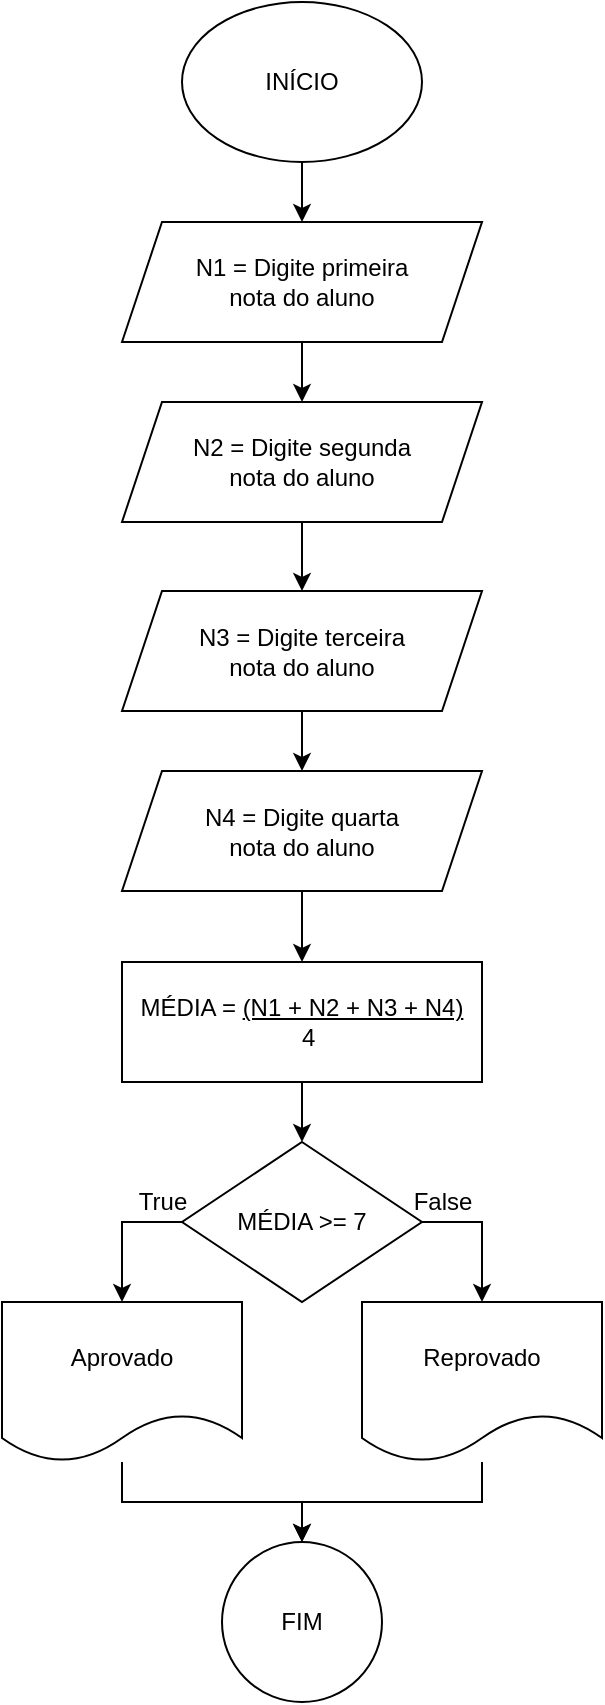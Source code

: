 <mxfile version="17.4.0" type="github">
  <diagram id="iYByPpJ_oPp_mW1mYyfL" name="Page-1">
    <mxGraphModel dx="1022" dy="460" grid="1" gridSize="10" guides="1" tooltips="1" connect="1" arrows="1" fold="1" page="1" pageScale="1" pageWidth="827" pageHeight="1169" math="0" shadow="0">
      <root>
        <mxCell id="0" />
        <mxCell id="1" parent="0" />
        <mxCell id="f-ChVy6gcCZhDP5a--pV-11" value="" style="edgeStyle=orthogonalEdgeStyle;rounded=0;orthogonalLoop=1;jettySize=auto;html=1;" parent="1" source="f-ChVy6gcCZhDP5a--pV-1" target="f-ChVy6gcCZhDP5a--pV-2" edge="1">
          <mxGeometry relative="1" as="geometry" />
        </mxCell>
        <mxCell id="f-ChVy6gcCZhDP5a--pV-1" value="INÍCIO" style="ellipse;whiteSpace=wrap;html=1;" parent="1" vertex="1">
          <mxGeometry x="350" y="140" width="120" height="80" as="geometry" />
        </mxCell>
        <mxCell id="f-ChVy6gcCZhDP5a--pV-12" value="" style="edgeStyle=orthogonalEdgeStyle;rounded=0;orthogonalLoop=1;jettySize=auto;html=1;" parent="1" source="f-ChVy6gcCZhDP5a--pV-2" target="f-ChVy6gcCZhDP5a--pV-3" edge="1">
          <mxGeometry relative="1" as="geometry" />
        </mxCell>
        <mxCell id="f-ChVy6gcCZhDP5a--pV-2" value="N1 = Digite primeira &lt;br&gt;nota do aluno" style="shape=parallelogram;perimeter=parallelogramPerimeter;whiteSpace=wrap;html=1;fixedSize=1;" parent="1" vertex="1">
          <mxGeometry x="320" y="250" width="180" height="60" as="geometry" />
        </mxCell>
        <mxCell id="f-ChVy6gcCZhDP5a--pV-13" value="" style="edgeStyle=orthogonalEdgeStyle;rounded=0;orthogonalLoop=1;jettySize=auto;html=1;" parent="1" source="f-ChVy6gcCZhDP5a--pV-3" target="f-ChVy6gcCZhDP5a--pV-5" edge="1">
          <mxGeometry relative="1" as="geometry" />
        </mxCell>
        <mxCell id="f-ChVy6gcCZhDP5a--pV-3" value="N2 =&amp;nbsp;Digite segunda &lt;br&gt;nota do aluno" style="shape=parallelogram;perimeter=parallelogramPerimeter;whiteSpace=wrap;html=1;fixedSize=1;" parent="1" vertex="1">
          <mxGeometry x="320" y="340" width="180" height="60" as="geometry" />
        </mxCell>
        <mxCell id="f-ChVy6gcCZhDP5a--pV-5" value="N3 =&amp;nbsp;Digite terceira&lt;br&gt;nota do aluno" style="shape=parallelogram;perimeter=parallelogramPerimeter;whiteSpace=wrap;html=1;fixedSize=1;" parent="1" vertex="1">
          <mxGeometry x="320" y="434.5" width="180" height="60" as="geometry" />
        </mxCell>
        <mxCell id="f-ChVy6gcCZhDP5a--pV-6" value="N4 =&amp;nbsp;Digite quarta&lt;br&gt;nota do aluno" style="shape=parallelogram;perimeter=parallelogramPerimeter;whiteSpace=wrap;html=1;fixedSize=1;" parent="1" vertex="1">
          <mxGeometry x="320" y="524.5" width="180" height="60" as="geometry" />
        </mxCell>
        <mxCell id="f-ChVy6gcCZhDP5a--pV-7" value="MÉDIA = &lt;u&gt;(N1 + N2 + N3 + N4)&lt;/u&gt;&lt;br&gt;&lt;span style=&quot;white-space: pre&quot;&gt; &lt;/span&gt;&lt;span style=&quot;white-space: pre&quot;&gt; &lt;/span&gt;4" style="rounded=0;whiteSpace=wrap;html=1;" parent="1" vertex="1">
          <mxGeometry x="320" y="620" width="180" height="60" as="geometry" />
        </mxCell>
        <mxCell id="f-ChVy6gcCZhDP5a--pV-22" value="" style="edgeStyle=orthogonalEdgeStyle;rounded=0;orthogonalLoop=1;jettySize=auto;html=1;entryX=0.5;entryY=0;entryDx=0;entryDy=0;exitX=1;exitY=0.5;exitDx=0;exitDy=0;" parent="1" source="f-ChVy6gcCZhDP5a--pV-8" target="4Bvw30j2YTV7XSTsMsoM-2" edge="1">
          <mxGeometry relative="1" as="geometry">
            <mxPoint x="560" y="790" as="targetPoint" />
            <Array as="points">
              <mxPoint x="500" y="750" />
            </Array>
          </mxGeometry>
        </mxCell>
        <mxCell id="f-ChVy6gcCZhDP5a--pV-8" value="MÉDIA &amp;gt;= 7" style="rhombus;whiteSpace=wrap;html=1;" parent="1" vertex="1">
          <mxGeometry x="350" y="710" width="120" height="80" as="geometry" />
        </mxCell>
        <mxCell id="f-ChVy6gcCZhDP5a--pV-9" value="" style="endArrow=classic;html=1;rounded=0;exitX=0.5;exitY=1;exitDx=0;exitDy=0;" parent="1" source="f-ChVy6gcCZhDP5a--pV-7" target="f-ChVy6gcCZhDP5a--pV-8" edge="1">
          <mxGeometry width="50" height="50" relative="1" as="geometry">
            <mxPoint x="390" y="680" as="sourcePoint" />
            <mxPoint x="440" y="630" as="targetPoint" />
          </mxGeometry>
        </mxCell>
        <mxCell id="f-ChVy6gcCZhDP5a--pV-16" value="" style="endArrow=classic;html=1;rounded=0;exitX=0.5;exitY=1;exitDx=0;exitDy=0;entryX=0.5;entryY=0;entryDx=0;entryDy=0;" parent="1" source="f-ChVy6gcCZhDP5a--pV-5" target="f-ChVy6gcCZhDP5a--pV-6" edge="1">
          <mxGeometry width="50" height="50" relative="1" as="geometry">
            <mxPoint x="390" y="650" as="sourcePoint" />
            <mxPoint x="440" y="600" as="targetPoint" />
          </mxGeometry>
        </mxCell>
        <mxCell id="f-ChVy6gcCZhDP5a--pV-17" value="" style="endArrow=classic;html=1;rounded=0;exitX=0.5;exitY=1;exitDx=0;exitDy=0;entryX=0.5;entryY=0;entryDx=0;entryDy=0;" parent="1" source="f-ChVy6gcCZhDP5a--pV-6" target="f-ChVy6gcCZhDP5a--pV-7" edge="1">
          <mxGeometry width="50" height="50" relative="1" as="geometry">
            <mxPoint x="390" y="650" as="sourcePoint" />
            <mxPoint x="440" y="600" as="targetPoint" />
          </mxGeometry>
        </mxCell>
        <mxCell id="f-ChVy6gcCZhDP5a--pV-20" value="True" style="text;html=1;align=center;verticalAlign=middle;resizable=0;points=[];autosize=1;strokeColor=none;fillColor=none;" parent="1" vertex="1">
          <mxGeometry x="320" y="730" width="40" height="20" as="geometry" />
        </mxCell>
        <mxCell id="f-ChVy6gcCZhDP5a--pV-21" value="False" style="text;html=1;align=center;verticalAlign=middle;resizable=0;points=[];autosize=1;strokeColor=none;fillColor=none;" parent="1" vertex="1">
          <mxGeometry x="460" y="730" width="40" height="20" as="geometry" />
        </mxCell>
        <mxCell id="f-ChVy6gcCZhDP5a--pV-24" value="" style="edgeStyle=orthogonalEdgeStyle;rounded=0;orthogonalLoop=1;jettySize=auto;html=1;entryX=0.5;entryY=0;entryDx=0;entryDy=0;exitX=0;exitY=0.5;exitDx=0;exitDy=0;" parent="1" source="f-ChVy6gcCZhDP5a--pV-8" target="4Bvw30j2YTV7XSTsMsoM-1" edge="1">
          <mxGeometry relative="1" as="geometry">
            <mxPoint x="480" y="760" as="sourcePoint" />
            <mxPoint x="260" y="790" as="targetPoint" />
          </mxGeometry>
        </mxCell>
        <mxCell id="4Bvw30j2YTV7XSTsMsoM-6" value="" style="edgeStyle=orthogonalEdgeStyle;rounded=0;orthogonalLoop=1;jettySize=auto;html=1;entryX=0.5;entryY=0;entryDx=0;entryDy=0;" parent="1" source="4Bvw30j2YTV7XSTsMsoM-1" target="4Bvw30j2YTV7XSTsMsoM-3" edge="1">
          <mxGeometry relative="1" as="geometry">
            <mxPoint x="320" y="960" as="targetPoint" />
            <Array as="points">
              <mxPoint x="320" y="890" />
              <mxPoint x="410" y="890" />
            </Array>
          </mxGeometry>
        </mxCell>
        <mxCell id="4Bvw30j2YTV7XSTsMsoM-1" value="Aprovado" style="shape=document;whiteSpace=wrap;html=1;boundedLbl=1;" parent="1" vertex="1">
          <mxGeometry x="260" y="790" width="120" height="80" as="geometry" />
        </mxCell>
        <mxCell id="4Bvw30j2YTV7XSTsMsoM-2" value="Reprovado" style="shape=document;whiteSpace=wrap;html=1;boundedLbl=1;" parent="1" vertex="1">
          <mxGeometry x="440" y="790" width="120" height="80" as="geometry" />
        </mxCell>
        <mxCell id="4Bvw30j2YTV7XSTsMsoM-3" value="FIM" style="ellipse;whiteSpace=wrap;html=1;aspect=fixed;" parent="1" vertex="1">
          <mxGeometry x="370" y="910" width="80" height="80" as="geometry" />
        </mxCell>
        <mxCell id="4Bvw30j2YTV7XSTsMsoM-8" value="" style="endArrow=classic;html=1;rounded=0;entryX=0.5;entryY=0;entryDx=0;entryDy=0;" parent="1" source="4Bvw30j2YTV7XSTsMsoM-2" target="4Bvw30j2YTV7XSTsMsoM-3" edge="1">
          <mxGeometry width="50" height="50" relative="1" as="geometry">
            <mxPoint x="510" y="910" as="sourcePoint" />
            <mxPoint x="440" y="780" as="targetPoint" />
            <Array as="points">
              <mxPoint x="500" y="890" />
              <mxPoint x="410" y="890" />
            </Array>
          </mxGeometry>
        </mxCell>
      </root>
    </mxGraphModel>
  </diagram>
</mxfile>

